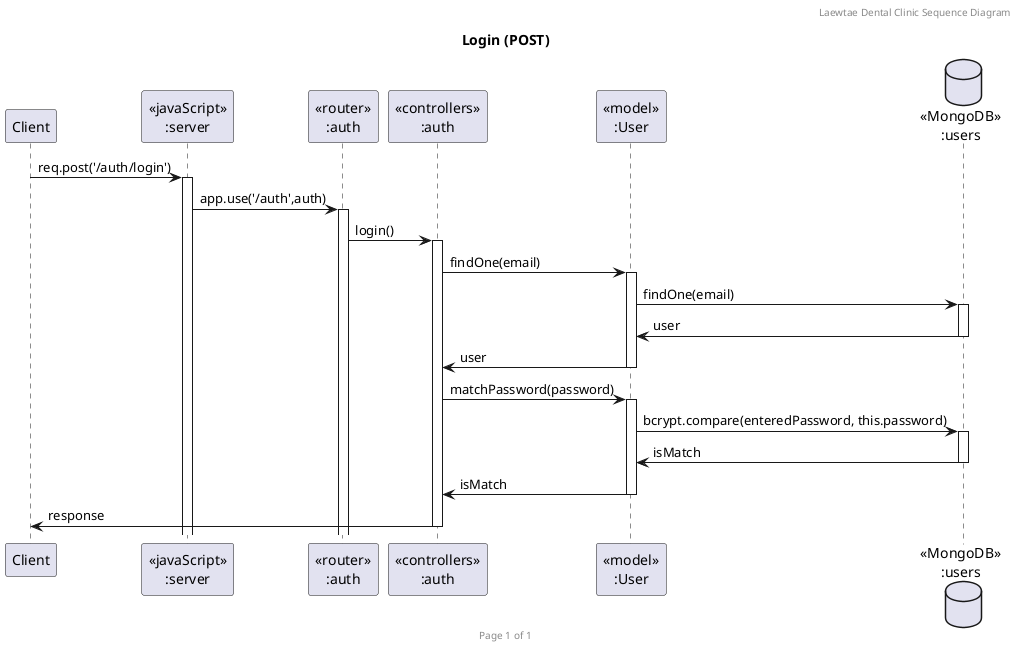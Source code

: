 @startuml Login (POST)

header Laewtae Dental Clinic Sequence Diagram
footer Page %page% of %lastpage%
title "Login (POST)"

participant "Client" as client
participant "<<javaScript>>\n:server" as server
participant "<<router>>\n:auth" as routerAuth
participant "<<controllers>>\n:auth" as controllersAuth
participant "<<model>>\n:User" as modelUser
database "<<MongoDB>>\n:users" as UsersDatabase

client->server ++:req.post('/auth/login')
server->routerAuth ++:app.use('/auth',auth)
routerAuth -> controllersAuth ++:login()
controllersAuth -> modelUser ++:findOne(email)
modelUser -> UsersDatabase ++:findOne(email)
modelUser <- UsersDatabase --:user
controllersAuth <- modelUser --:user
controllersAuth -> modelUser ++:matchPassword(password)
modelUser -> UsersDatabase ++:bcrypt.compare(enteredPassword, this.password)
modelUser <- UsersDatabase --:isMatch
controllersAuth <- modelUser --:isMatch
client <- controllersAuth --:response


@enduml